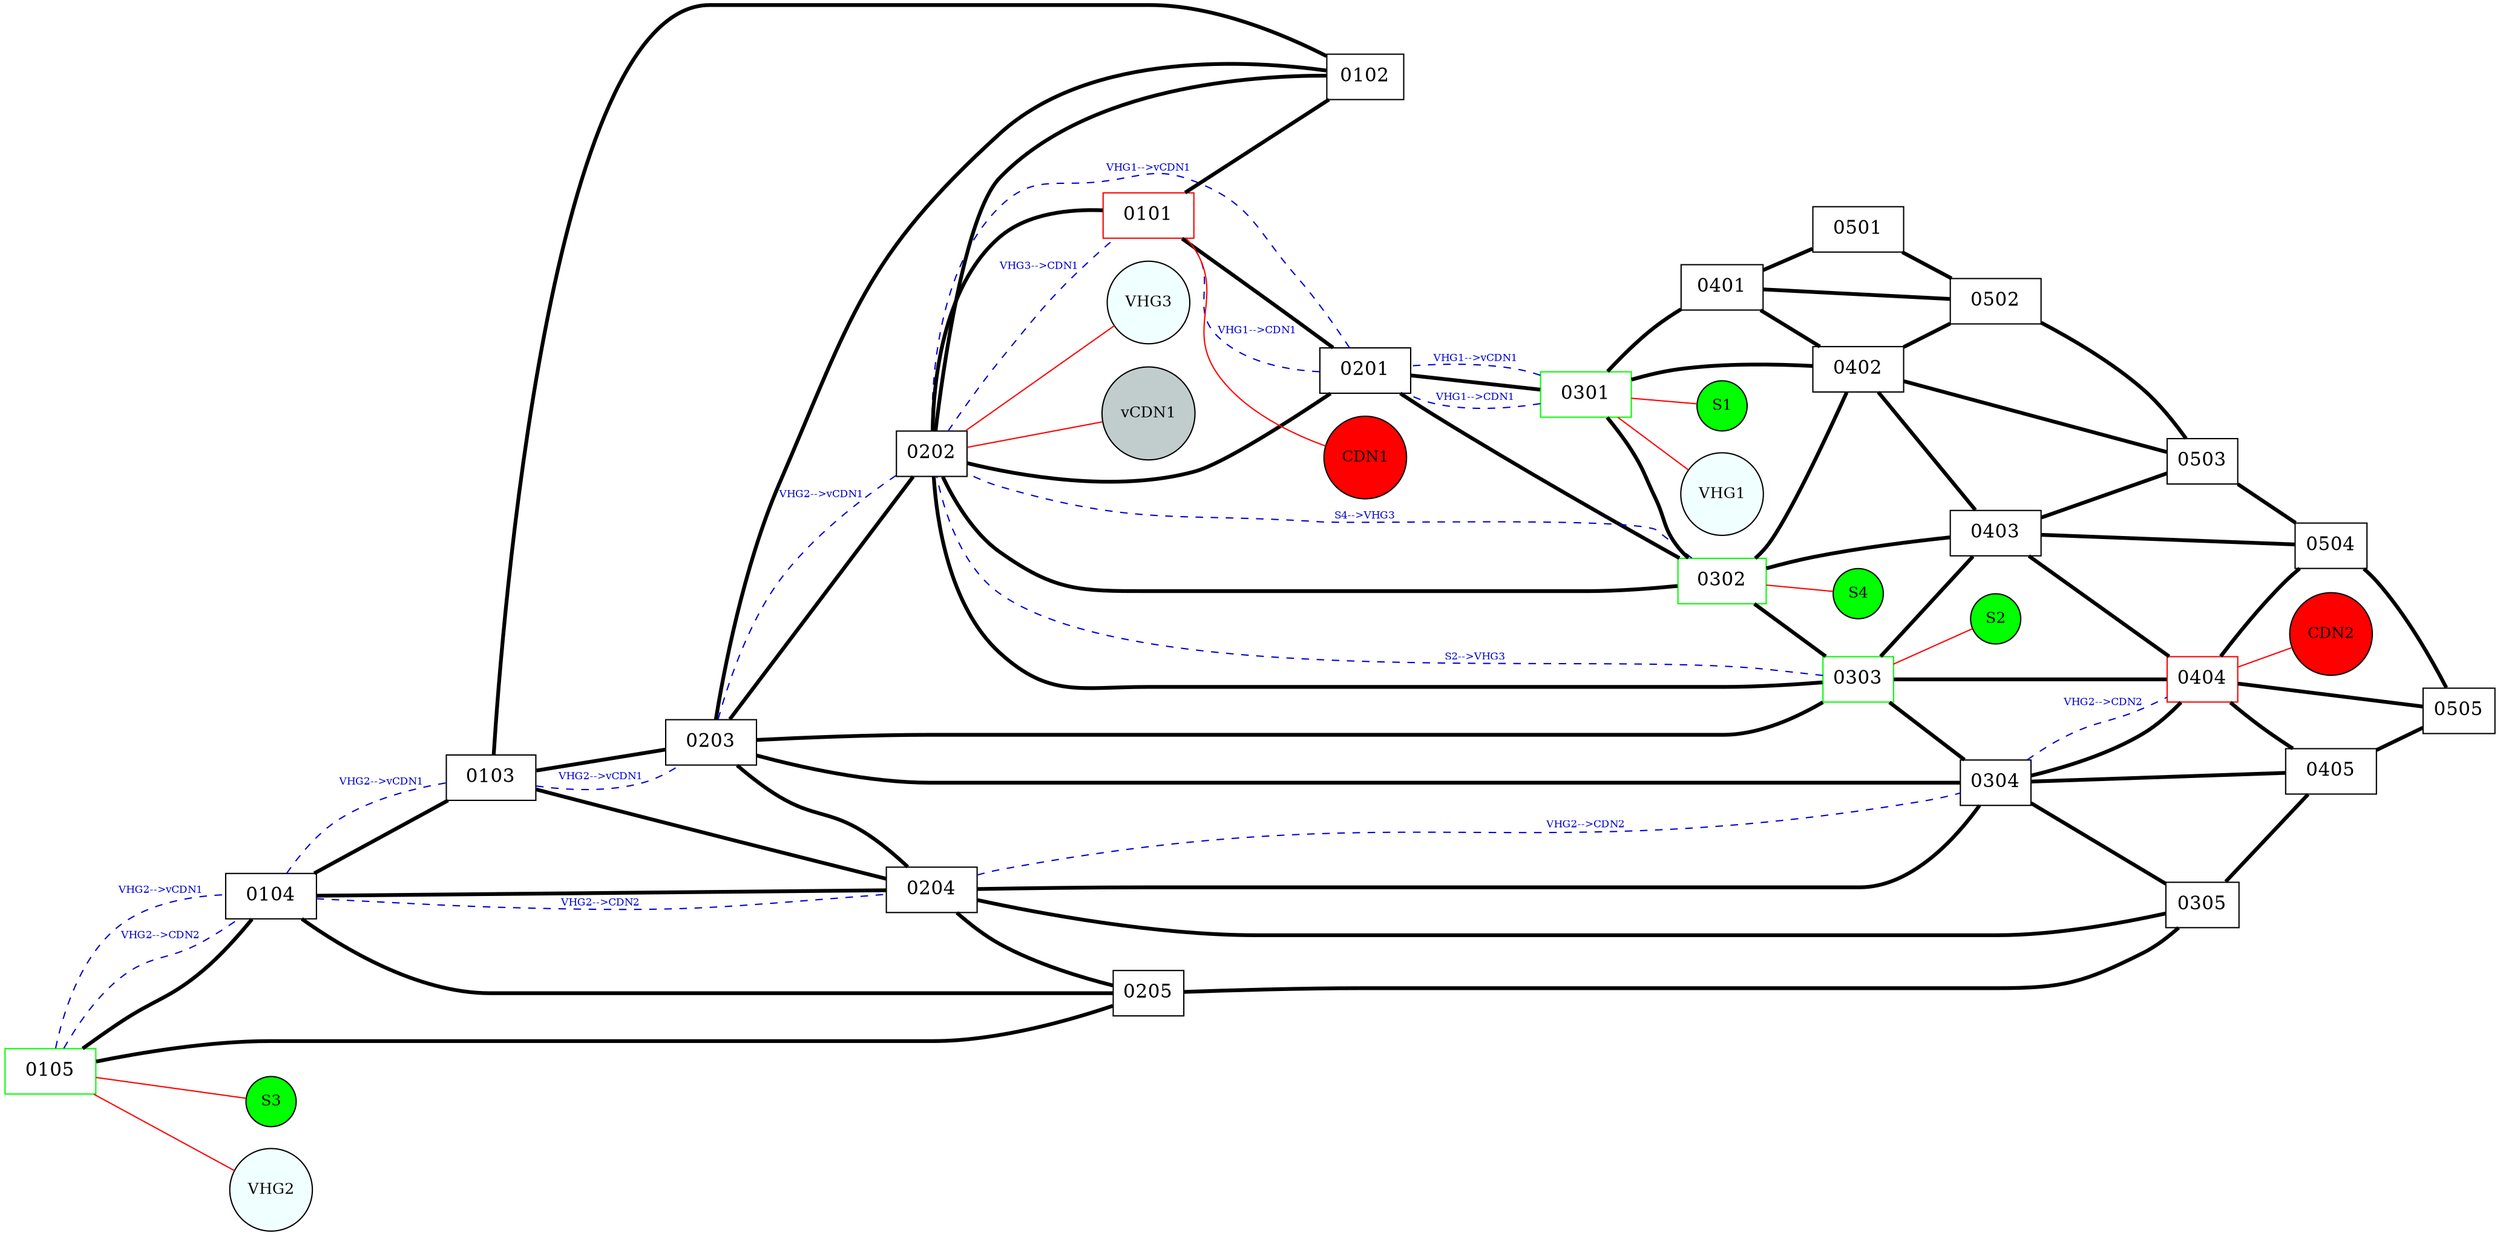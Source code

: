 graph{rankdir=LR;



 subgraph{


0401 [shape=box,color=black,width=0.907258,fontsize=15,pos="4,1"];
0402 [shape=box,color=black,width=1.000000,fontsize=15,pos="4,2"];
0403 [shape=box,color=black,width=1.000000,fontsize=15,pos="4,3"];
0404 [shape=box,color=red1,width=0.000000,fontsize=15,pos="4,4"];
0405 [shape=box,color=black,width=1.000000,fontsize=15,pos="4,5"];
0501 [shape=box,color=black,width=1.000000,fontsize=15,pos="5,1"];
0503 [shape=box,color=black,width=0.000000,fontsize=15,pos="5,3"];
0502 [shape=box,color=black,width=1.000000,fontsize=15,pos="5,2"];
0505 [shape=box,color=black,width=0.786290,fontsize=15,pos="5,5"];
0504 [shape=box,color=black,width=0.786290,fontsize=15,pos="5,4"];
0204 [shape=box,color=black,width=1.000000,fontsize=15,pos="2,4"];
0205 [shape=box,color=black,width=0.584677,fontsize=15,pos="2,5"];
0202 [shape=box,color=black,width=0.342742,fontsize=15,pos="2,2"];
0203 [shape=box,color=black,width=1.000000,fontsize=15,pos="2,3"];
0201 [shape=box,color=black,width=1.000000,fontsize=15,pos="2,1"];
0305 [shape=box,color=black,width=0.806452,fontsize=15,pos="3,5"];
0304 [shape=box,color=black,width=0.322581,fontsize=15,pos="3,4"];
0303 [shape=box,color=green1,width=0.463710,fontsize=15,pos="3,3"];
0302 [shape=box,color=green1,width=0.967742,fontsize=15,pos="3,2"];
0301 [shape=box,color=green1,width=1.000000,fontsize=15,pos="3,1"];
0105 [shape=box,color=green1,width=1.000000,fontsize=15,pos="1,5"];
0104 [shape=box,color=black,width=1.000000,fontsize=15,pos="1,4"];
0101 [shape=box,color=red1,width=1.000000,fontsize=15,pos="1,1"];
0103 [shape=box,color=black,width=0.987903,fontsize=15,pos="1,3"];
0102 [shape=box,color=black,width=0.846774,fontsize=15,pos="1,2"];
0101--0102 [  penwidth="3", fontsize=15,len=2];
 0101--0201 [  penwidth="3", fontsize=15,len=2];
 0101--0202 [  penwidth="3", fontsize=15,len=2];
 0102--0103 [  penwidth="3", fontsize=15,len=2];
 0102--0202 [  penwidth="3", fontsize=15,len=2];
 0102--0203 [  penwidth="3", fontsize=15,len=2];
 0103--0104 [  penwidth="3", fontsize=15,len=2];
 0103--0203 [  penwidth="3", fontsize=15,len=2];
 0103--0204 [  penwidth="3", fontsize=15,len=2];
 0104--0105 [  penwidth="3", fontsize=15,len=2];
 0104--0204 [  penwidth="3", fontsize=15,len=2];
 0104--0205 [  penwidth="3", fontsize=15,len=2];
 0105--0205 [  penwidth="3", fontsize=15,len=2];
 0201--0202 [  penwidth="3", fontsize=15,len=2];
 0201--0301 [  penwidth="3", fontsize=15,len=2];
 0201--0302 [  penwidth="3", fontsize=15,len=2];
 0202--0203 [  penwidth="3", fontsize=15,len=2];
 0202--0302 [  penwidth="3", fontsize=15,len=2];
 0202--0303 [  penwidth="3", fontsize=15,len=2];
 0203--0204 [  penwidth="3", fontsize=15,len=2];
 0203--0303 [  penwidth="3", fontsize=15,len=2];
 0203--0304 [  penwidth="3", fontsize=15,len=2];
 0204--0205 [  penwidth="3", fontsize=15,len=2];
 0204--0304 [  penwidth="3", fontsize=15,len=2];
 0204--0305 [  penwidth="3", fontsize=15,len=2];
 0205--0305 [  penwidth="3", fontsize=15,len=2];
 0301--0302 [  penwidth="3", fontsize=15,len=2];
 0301--0401 [  penwidth="3", fontsize=15,len=2];
 0301--0402 [  penwidth="3", fontsize=15,len=2];
 0302--0303 [  penwidth="3", fontsize=15,len=2];
 0302--0402 [  penwidth="3", fontsize=15,len=2];
 0302--0403 [  penwidth="3", fontsize=15,len=2];
 0303--0304 [  penwidth="3", fontsize=15,len=2];
 0303--0403 [  penwidth="3", fontsize=15,len=2];
 0303--0404 [  penwidth="3", fontsize=15,len=2];
 0304--0305 [  penwidth="3", fontsize=15,len=2];
 0304--0404 [  penwidth="3", fontsize=15,len=2];
 0304--0405 [  penwidth="3", fontsize=15,len=2];
 0305--0405 [  penwidth="3", fontsize=15,len=2];
 0401--0402 [  penwidth="3", fontsize=15,len=2];
 0401--0501 [  penwidth="3", fontsize=15,len=2];
 0401--0502 [  penwidth="3", fontsize=15,len=2];
 0402--0403 [  penwidth="3", fontsize=15,len=2];
 0402--0502 [  penwidth="3", fontsize=15,len=2];
 0402--0503 [  penwidth="3", fontsize=15,len=2];
 0403--0404 [  penwidth="3", fontsize=15,len=2];
 0403--0503 [  penwidth="3", fontsize=15,len=2];
 0403--0504 [  penwidth="3", fontsize=15,len=2];
 0404--0405 [  penwidth="3", fontsize=15,len=2];
 0404--0504 [  penwidth="3", fontsize=15,len=2];
 0404--0505 [  penwidth="3", fontsize=15,len=2];
 0405--0505 [  penwidth="3", fontsize=15,len=2];
 0501--0502 [  penwidth="3", fontsize=15,len=2];
 0502--0503 [  penwidth="3", fontsize=15,len=2];
 0503--0504 [  penwidth="3", fontsize=15,len=2];
 0504--0505 [  penwidth="3", fontsize=15,len=2];
 0101--CDN1[color=red,len=1.5];
CDN1[shape=circle,fillcolor=red,style=filled,fontsize=12];
0105--S3[color=red,len=1.5];
S3[shape=circle,fillcolor=green,style=filled,fontsize=12];
0105--VHG2[color=red,len=1.5];
VHG2[shape=circle,fillcolor=azure1,style=filled,fontsize=12];
0202--vCDN1[color=red,len=1.5];
vCDN1[shape=circle,fillcolor=azure3,style=filled,fontsize=12];
0202--VHG3[color=red,len=1.5];
VHG3[shape=circle,fillcolor=azure1,style=filled,fontsize=12];
0301--S1[color=red,len=1.5];
S1[shape=circle,fillcolor=green,style=filled,fontsize=12];
0301--VHG1[color=red,len=1.5];
VHG1[shape=circle,fillcolor=azure1,style=filled,fontsize=12];
0302--S4[color=red,len=1.5];
S4[shape=circle,fillcolor=green,style=filled,fontsize=12];
0303--S2[color=red,len=1.5];
S2[shape=circle,fillcolor=green,style=filled,fontsize=12];
0404--CDN2[color=red,len=1.5];
CDN2[shape=circle,fillcolor=red,style=filled,fontsize=12];
}
subgraph{
 edge[color=blue3,weight=0];
0103--0203 [ style=dashed,label="VHG2-->vCDN1",fontcolor=blue3 ,fontsize=8,penwidth=1];
 0104--0103 [ style=dashed,label="VHG2-->vCDN1",fontcolor=blue3 ,fontsize=8,penwidth=1];
 0104--0204 [ style=dashed,label="VHG2-->CDN2",fontcolor=blue3 ,fontsize=8,penwidth=1];
 0105--0104 [ style=dashed,label="VHG2-->vCDN1",fontcolor=blue3 ,fontsize=8,penwidth=1];
 0105--0104 [ style=dashed,label="VHG2-->CDN2",fontcolor=blue3 ,fontsize=8,penwidth=1];
 0201--0202 [ style=dashed,label="VHG1-->vCDN1",fontcolor=blue3 ,fontsize=8,penwidth=1];
 0201--0101 [ style=dashed,label="VHG1-->CDN1",fontcolor=blue3 ,fontsize=8,penwidth=1];
 0202--0101 [ style=dashed,label="VHG3-->CDN1",fontcolor=blue3 ,fontsize=8,penwidth=1];
 0203--0202 [ style=dashed,label="VHG2-->vCDN1",fontcolor=blue3 ,fontsize=8,penwidth=1];
 0204--0304 [ style=dashed,label="VHG2-->CDN2",fontcolor=blue3 ,fontsize=8,penwidth=1];
 0301--0201 [ style=dashed,label="VHG1-->CDN1",fontcolor=blue3 ,fontsize=8,penwidth=1];
 0301--0201 [ style=dashed,label="VHG1-->vCDN1",fontcolor=blue3 ,fontsize=8,penwidth=1];
 0302--0202 [ style=dashed,label="S4-->VHG3",fontcolor=blue3 ,fontsize=8,penwidth=1];
 0303--0202 [ style=dashed,label="S2-->VHG3",fontcolor=blue3 ,fontsize=8,penwidth=1];
 0304--0404 [ style=dashed,label="VHG2-->CDN2",fontcolor=blue3 ,fontsize=8,penwidth=1];
 }

}